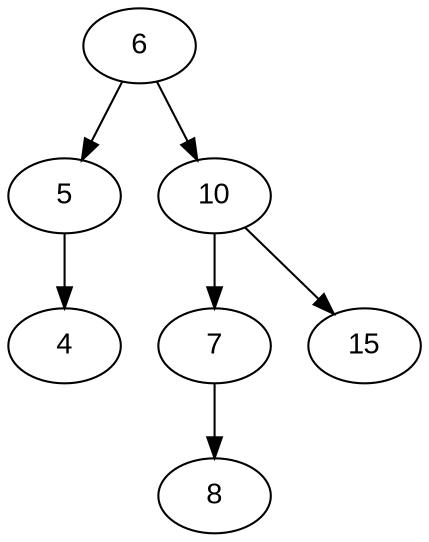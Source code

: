 digraph BST {
node [fontname="Arial"];
6 [label="6"];
5 [label="5"];
4 [label="4"];
5 -> { 4 };
10 [label="10"];
7 [label="7"];
8 [label="8"];
7 -> { 8 };
15 [label="15"];
10 -> { 7 15 };
6 -> { 5 10 };

}